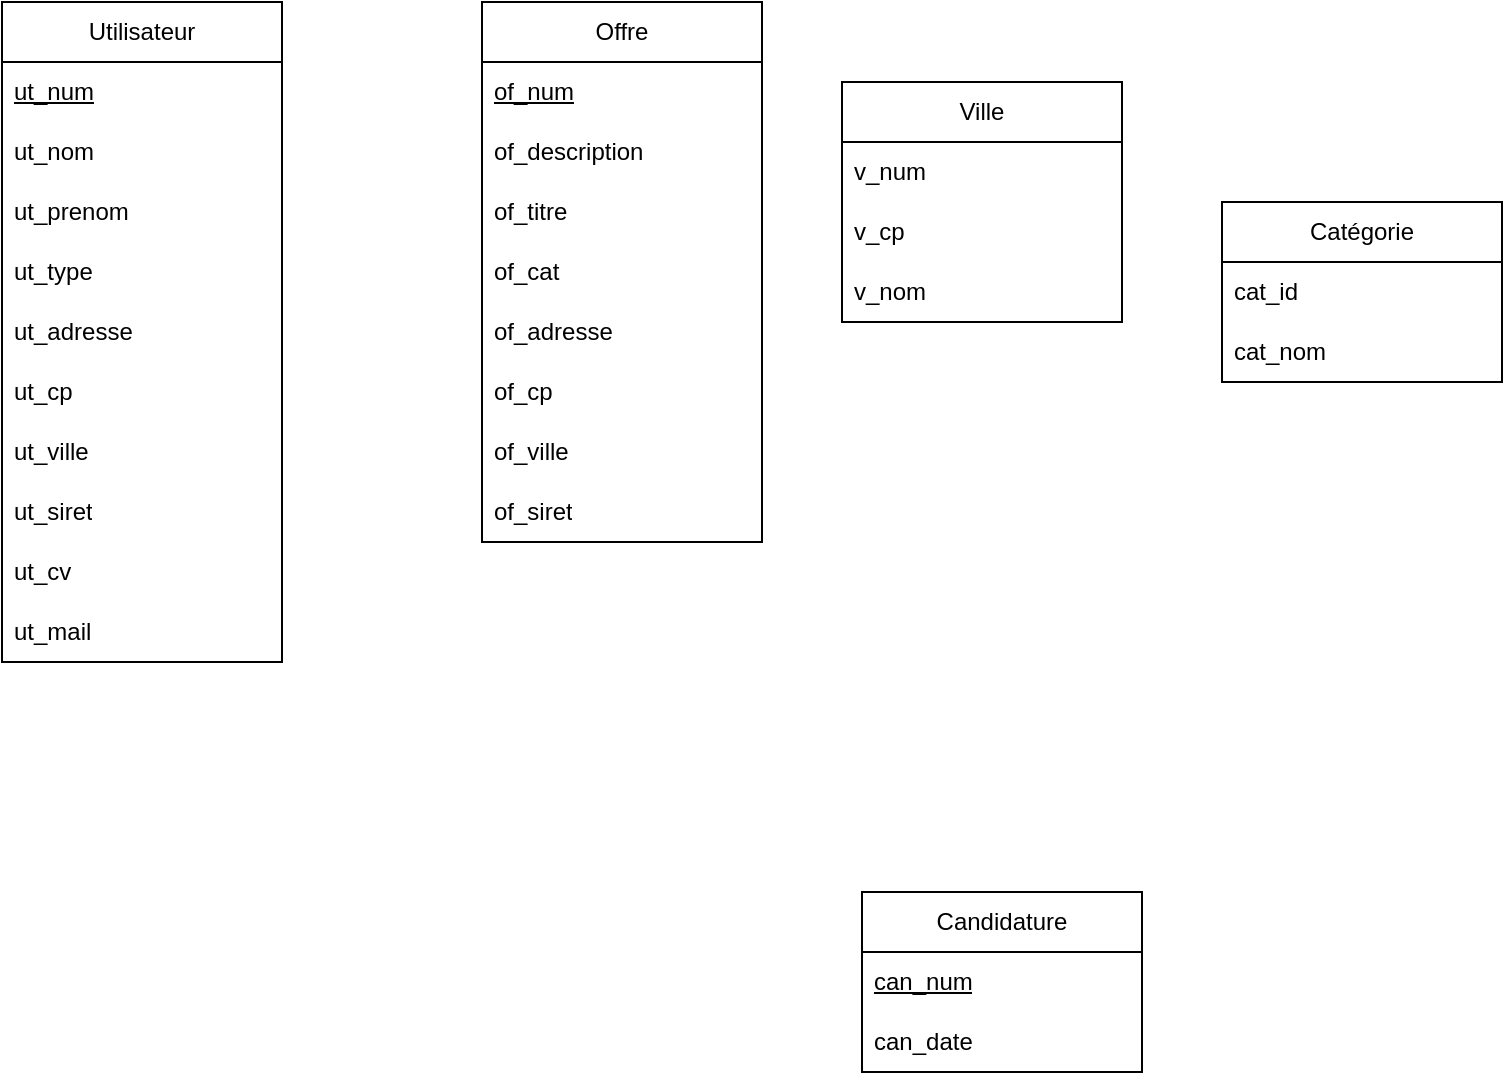 <mxfile version="20.7.4" type="github">
  <diagram id="RKqH6QKQYmLNY-bdnL09" name="Page-1">
    <mxGraphModel dx="1194" dy="764" grid="1" gridSize="10" guides="1" tooltips="1" connect="1" arrows="1" fold="1" page="1" pageScale="1" pageWidth="827" pageHeight="1169" math="0" shadow="0">
      <root>
        <mxCell id="0" />
        <mxCell id="1" parent="0" />
        <mxCell id="12CUieCOk4w_82OdE9bO-1" value="Candidature" style="swimlane;fontStyle=0;childLayout=stackLayout;horizontal=1;startSize=30;horizontalStack=0;resizeParent=1;resizeParentMax=0;resizeLast=0;collapsible=1;marginBottom=0;whiteSpace=wrap;html=1;" vertex="1" parent="1">
          <mxGeometry x="470" y="525" width="140" height="90" as="geometry" />
        </mxCell>
        <mxCell id="12CUieCOk4w_82OdE9bO-2" value="&lt;u&gt;can_num&lt;/u&gt;" style="text;strokeColor=none;fillColor=none;align=left;verticalAlign=middle;spacingLeft=4;spacingRight=4;overflow=hidden;points=[[0,0.5],[1,0.5]];portConstraint=eastwest;rotatable=0;whiteSpace=wrap;html=1;" vertex="1" parent="12CUieCOk4w_82OdE9bO-1">
          <mxGeometry y="30" width="140" height="30" as="geometry" />
        </mxCell>
        <mxCell id="12CUieCOk4w_82OdE9bO-3" value="can_date" style="text;strokeColor=none;fillColor=none;align=left;verticalAlign=middle;spacingLeft=4;spacingRight=4;overflow=hidden;points=[[0,0.5],[1,0.5]];portConstraint=eastwest;rotatable=0;whiteSpace=wrap;html=1;" vertex="1" parent="12CUieCOk4w_82OdE9bO-1">
          <mxGeometry y="60" width="140" height="30" as="geometry" />
        </mxCell>
        <mxCell id="12CUieCOk4w_82OdE9bO-5" value="Offre" style="swimlane;fontStyle=0;childLayout=stackLayout;horizontal=1;startSize=30;horizontalStack=0;resizeParent=1;resizeParentMax=0;resizeLast=0;collapsible=1;marginBottom=0;whiteSpace=wrap;html=1;" vertex="1" parent="1">
          <mxGeometry x="280" y="80" width="140" height="270" as="geometry" />
        </mxCell>
        <mxCell id="12CUieCOk4w_82OdE9bO-6" value="&lt;u&gt;of_num&lt;/u&gt;" style="text;strokeColor=none;fillColor=none;align=left;verticalAlign=middle;spacingLeft=4;spacingRight=4;overflow=hidden;points=[[0,0.5],[1,0.5]];portConstraint=eastwest;rotatable=0;whiteSpace=wrap;html=1;" vertex="1" parent="12CUieCOk4w_82OdE9bO-5">
          <mxGeometry y="30" width="140" height="30" as="geometry" />
        </mxCell>
        <mxCell id="12CUieCOk4w_82OdE9bO-7" value="of_description" style="text;strokeColor=none;fillColor=none;align=left;verticalAlign=middle;spacingLeft=4;spacingRight=4;overflow=hidden;points=[[0,0.5],[1,0.5]];portConstraint=eastwest;rotatable=0;whiteSpace=wrap;html=1;" vertex="1" parent="12CUieCOk4w_82OdE9bO-5">
          <mxGeometry y="60" width="140" height="30" as="geometry" />
        </mxCell>
        <mxCell id="12CUieCOk4w_82OdE9bO-8" value="of_titre" style="text;strokeColor=none;fillColor=none;align=left;verticalAlign=middle;spacingLeft=4;spacingRight=4;overflow=hidden;points=[[0,0.5],[1,0.5]];portConstraint=eastwest;rotatable=0;whiteSpace=wrap;html=1;" vertex="1" parent="12CUieCOk4w_82OdE9bO-5">
          <mxGeometry y="90" width="140" height="30" as="geometry" />
        </mxCell>
        <mxCell id="12CUieCOk4w_82OdE9bO-24" value="of_cat" style="text;strokeColor=none;fillColor=none;align=left;verticalAlign=middle;spacingLeft=4;spacingRight=4;overflow=hidden;points=[[0,0.5],[1,0.5]];portConstraint=eastwest;rotatable=0;whiteSpace=wrap;html=1;" vertex="1" parent="12CUieCOk4w_82OdE9bO-5">
          <mxGeometry y="120" width="140" height="30" as="geometry" />
        </mxCell>
        <mxCell id="12CUieCOk4w_82OdE9bO-23" value="of_adresse" style="text;strokeColor=none;fillColor=none;align=left;verticalAlign=middle;spacingLeft=4;spacingRight=4;overflow=hidden;points=[[0,0.5],[1,0.5]];portConstraint=eastwest;rotatable=0;whiteSpace=wrap;html=1;" vertex="1" parent="12CUieCOk4w_82OdE9bO-5">
          <mxGeometry y="150" width="140" height="30" as="geometry" />
        </mxCell>
        <mxCell id="12CUieCOk4w_82OdE9bO-22" value="of_cp" style="text;strokeColor=none;fillColor=none;align=left;verticalAlign=middle;spacingLeft=4;spacingRight=4;overflow=hidden;points=[[0,0.5],[1,0.5]];portConstraint=eastwest;rotatable=0;whiteSpace=wrap;html=1;" vertex="1" parent="12CUieCOk4w_82OdE9bO-5">
          <mxGeometry y="180" width="140" height="30" as="geometry" />
        </mxCell>
        <mxCell id="12CUieCOk4w_82OdE9bO-21" value="of_ville" style="text;strokeColor=none;fillColor=none;align=left;verticalAlign=middle;spacingLeft=4;spacingRight=4;overflow=hidden;points=[[0,0.5],[1,0.5]];portConstraint=eastwest;rotatable=0;whiteSpace=wrap;html=1;" vertex="1" parent="12CUieCOk4w_82OdE9bO-5">
          <mxGeometry y="210" width="140" height="30" as="geometry" />
        </mxCell>
        <mxCell id="12CUieCOk4w_82OdE9bO-20" value="of_siret" style="text;strokeColor=none;fillColor=none;align=left;verticalAlign=middle;spacingLeft=4;spacingRight=4;overflow=hidden;points=[[0,0.5],[1,0.5]];portConstraint=eastwest;rotatable=0;whiteSpace=wrap;html=1;" vertex="1" parent="12CUieCOk4w_82OdE9bO-5">
          <mxGeometry y="240" width="140" height="30" as="geometry" />
        </mxCell>
        <mxCell id="12CUieCOk4w_82OdE9bO-9" value="Utilisateur" style="swimlane;fontStyle=0;childLayout=stackLayout;horizontal=1;startSize=30;horizontalStack=0;resizeParent=1;resizeParentMax=0;resizeLast=0;collapsible=1;marginBottom=0;whiteSpace=wrap;html=1;" vertex="1" parent="1">
          <mxGeometry x="40" y="80" width="140" height="330" as="geometry" />
        </mxCell>
        <mxCell id="12CUieCOk4w_82OdE9bO-10" value="&lt;u&gt;ut_num&lt;/u&gt;" style="text;strokeColor=none;fillColor=none;align=left;verticalAlign=middle;spacingLeft=4;spacingRight=4;overflow=hidden;points=[[0,0.5],[1,0.5]];portConstraint=eastwest;rotatable=0;whiteSpace=wrap;html=1;" vertex="1" parent="12CUieCOk4w_82OdE9bO-9">
          <mxGeometry y="30" width="140" height="30" as="geometry" />
        </mxCell>
        <mxCell id="12CUieCOk4w_82OdE9bO-11" value="ut_nom" style="text;strokeColor=none;fillColor=none;align=left;verticalAlign=middle;spacingLeft=4;spacingRight=4;overflow=hidden;points=[[0,0.5],[1,0.5]];portConstraint=eastwest;rotatable=0;whiteSpace=wrap;html=1;" vertex="1" parent="12CUieCOk4w_82OdE9bO-9">
          <mxGeometry y="60" width="140" height="30" as="geometry" />
        </mxCell>
        <mxCell id="12CUieCOk4w_82OdE9bO-12" value="ut_prenom" style="text;strokeColor=none;fillColor=none;align=left;verticalAlign=middle;spacingLeft=4;spacingRight=4;overflow=hidden;points=[[0,0.5],[1,0.5]];portConstraint=eastwest;rotatable=0;whiteSpace=wrap;html=1;" vertex="1" parent="12CUieCOk4w_82OdE9bO-9">
          <mxGeometry y="90" width="140" height="30" as="geometry" />
        </mxCell>
        <mxCell id="12CUieCOk4w_82OdE9bO-19" value="ut_type" style="text;strokeColor=none;fillColor=none;align=left;verticalAlign=middle;spacingLeft=4;spacingRight=4;overflow=hidden;points=[[0,0.5],[1,0.5]];portConstraint=eastwest;rotatable=0;whiteSpace=wrap;html=1;" vertex="1" parent="12CUieCOk4w_82OdE9bO-9">
          <mxGeometry y="120" width="140" height="30" as="geometry" />
        </mxCell>
        <mxCell id="12CUieCOk4w_82OdE9bO-18" value="ut_adresse" style="text;strokeColor=none;fillColor=none;align=left;verticalAlign=middle;spacingLeft=4;spacingRight=4;overflow=hidden;points=[[0,0.5],[1,0.5]];portConstraint=eastwest;rotatable=0;whiteSpace=wrap;html=1;" vertex="1" parent="12CUieCOk4w_82OdE9bO-9">
          <mxGeometry y="150" width="140" height="30" as="geometry" />
        </mxCell>
        <mxCell id="12CUieCOk4w_82OdE9bO-17" value="ut_cp" style="text;strokeColor=none;fillColor=none;align=left;verticalAlign=middle;spacingLeft=4;spacingRight=4;overflow=hidden;points=[[0,0.5],[1,0.5]];portConstraint=eastwest;rotatable=0;whiteSpace=wrap;html=1;" vertex="1" parent="12CUieCOk4w_82OdE9bO-9">
          <mxGeometry y="180" width="140" height="30" as="geometry" />
        </mxCell>
        <mxCell id="12CUieCOk4w_82OdE9bO-16" value="ut_ville" style="text;strokeColor=none;fillColor=none;align=left;verticalAlign=middle;spacingLeft=4;spacingRight=4;overflow=hidden;points=[[0,0.5],[1,0.5]];portConstraint=eastwest;rotatable=0;whiteSpace=wrap;html=1;" vertex="1" parent="12CUieCOk4w_82OdE9bO-9">
          <mxGeometry y="210" width="140" height="30" as="geometry" />
        </mxCell>
        <mxCell id="12CUieCOk4w_82OdE9bO-15" value="ut_siret" style="text;strokeColor=none;fillColor=none;align=left;verticalAlign=middle;spacingLeft=4;spacingRight=4;overflow=hidden;points=[[0,0.5],[1,0.5]];portConstraint=eastwest;rotatable=0;whiteSpace=wrap;html=1;" vertex="1" parent="12CUieCOk4w_82OdE9bO-9">
          <mxGeometry y="240" width="140" height="30" as="geometry" />
        </mxCell>
        <mxCell id="12CUieCOk4w_82OdE9bO-14" value="ut_cv" style="text;strokeColor=none;fillColor=none;align=left;verticalAlign=middle;spacingLeft=4;spacingRight=4;overflow=hidden;points=[[0,0.5],[1,0.5]];portConstraint=eastwest;rotatable=0;whiteSpace=wrap;html=1;" vertex="1" parent="12CUieCOk4w_82OdE9bO-9">
          <mxGeometry y="270" width="140" height="30" as="geometry" />
        </mxCell>
        <mxCell id="12CUieCOk4w_82OdE9bO-13" value="ut_mail" style="text;strokeColor=none;fillColor=none;align=left;verticalAlign=middle;spacingLeft=4;spacingRight=4;overflow=hidden;points=[[0,0.5],[1,0.5]];portConstraint=eastwest;rotatable=0;whiteSpace=wrap;html=1;" vertex="1" parent="12CUieCOk4w_82OdE9bO-9">
          <mxGeometry y="300" width="140" height="30" as="geometry" />
        </mxCell>
        <mxCell id="12CUieCOk4w_82OdE9bO-25" value="Catégorie" style="swimlane;fontStyle=0;childLayout=stackLayout;horizontal=1;startSize=30;horizontalStack=0;resizeParent=1;resizeParentMax=0;resizeLast=0;collapsible=1;marginBottom=0;whiteSpace=wrap;html=1;" vertex="1" parent="1">
          <mxGeometry x="650" y="180" width="140" height="90" as="geometry" />
        </mxCell>
        <mxCell id="12CUieCOk4w_82OdE9bO-26" value="cat_id" style="text;strokeColor=none;fillColor=none;align=left;verticalAlign=middle;spacingLeft=4;spacingRight=4;overflow=hidden;points=[[0,0.5],[1,0.5]];portConstraint=eastwest;rotatable=0;whiteSpace=wrap;html=1;" vertex="1" parent="12CUieCOk4w_82OdE9bO-25">
          <mxGeometry y="30" width="140" height="30" as="geometry" />
        </mxCell>
        <mxCell id="12CUieCOk4w_82OdE9bO-27" value="cat_nom" style="text;strokeColor=none;fillColor=none;align=left;verticalAlign=middle;spacingLeft=4;spacingRight=4;overflow=hidden;points=[[0,0.5],[1,0.5]];portConstraint=eastwest;rotatable=0;whiteSpace=wrap;html=1;" vertex="1" parent="12CUieCOk4w_82OdE9bO-25">
          <mxGeometry y="60" width="140" height="30" as="geometry" />
        </mxCell>
        <mxCell id="12CUieCOk4w_82OdE9bO-29" value="Ville" style="swimlane;fontStyle=0;childLayout=stackLayout;horizontal=1;startSize=30;horizontalStack=0;resizeParent=1;resizeParentMax=0;resizeLast=0;collapsible=1;marginBottom=0;whiteSpace=wrap;html=1;" vertex="1" parent="1">
          <mxGeometry x="460" y="120" width="140" height="120" as="geometry" />
        </mxCell>
        <mxCell id="12CUieCOk4w_82OdE9bO-30" value="v_num" style="text;strokeColor=none;fillColor=none;align=left;verticalAlign=middle;spacingLeft=4;spacingRight=4;overflow=hidden;points=[[0,0.5],[1,0.5]];portConstraint=eastwest;rotatable=0;whiteSpace=wrap;html=1;" vertex="1" parent="12CUieCOk4w_82OdE9bO-29">
          <mxGeometry y="30" width="140" height="30" as="geometry" />
        </mxCell>
        <mxCell id="12CUieCOk4w_82OdE9bO-31" value="v_cp" style="text;strokeColor=none;fillColor=none;align=left;verticalAlign=middle;spacingLeft=4;spacingRight=4;overflow=hidden;points=[[0,0.5],[1,0.5]];portConstraint=eastwest;rotatable=0;whiteSpace=wrap;html=1;" vertex="1" parent="12CUieCOk4w_82OdE9bO-29">
          <mxGeometry y="60" width="140" height="30" as="geometry" />
        </mxCell>
        <mxCell id="12CUieCOk4w_82OdE9bO-32" value="v_nom" style="text;strokeColor=none;fillColor=none;align=left;verticalAlign=middle;spacingLeft=4;spacingRight=4;overflow=hidden;points=[[0,0.5],[1,0.5]];portConstraint=eastwest;rotatable=0;whiteSpace=wrap;html=1;" vertex="1" parent="12CUieCOk4w_82OdE9bO-29">
          <mxGeometry y="90" width="140" height="30" as="geometry" />
        </mxCell>
      </root>
    </mxGraphModel>
  </diagram>
</mxfile>

